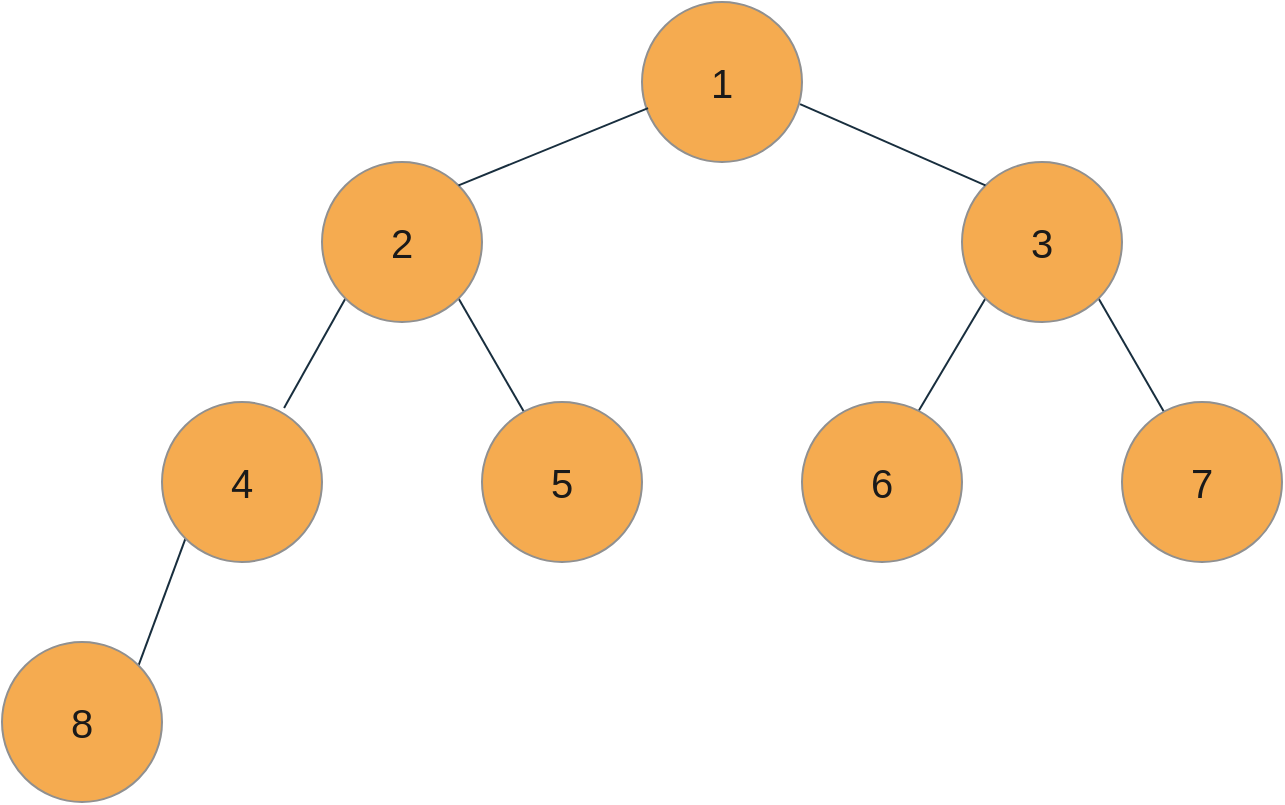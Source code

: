 <mxfile version="27.0.5">
  <diagram name="第 1 页" id="raP9I7w9HJuVn9uI5VcJ">
    <mxGraphModel dx="1234" dy="803" grid="1" gridSize="10" guides="1" tooltips="1" connect="1" arrows="1" fold="1" page="1" pageScale="1" pageWidth="827" pageHeight="1169" math="0" shadow="0">
      <root>
        <mxCell id="0" />
        <mxCell id="1" parent="0" />
        <mxCell id="Lhsv0Yfd5E1QXEF5s4fU-1" value="1" style="ellipse;whiteSpace=wrap;html=1;aspect=fixed;labelBackgroundColor=none;fillColor=#F5AB50;strokeColor=#909090;fontColor=#1A1A1A;fontSize=20;" parent="1" vertex="1">
          <mxGeometry x="360" y="120" width="80" height="80" as="geometry" />
        </mxCell>
        <mxCell id="Lhsv0Yfd5E1QXEF5s4fU-16" style="rounded=0;orthogonalLoop=1;jettySize=auto;html=1;entryX=0.763;entryY=0.038;entryDx=0;entryDy=0;startArrow=none;startFill=0;endArrow=none;labelBackgroundColor=none;fontColor=default;exitX=0;exitY=1;exitDx=0;exitDy=0;entryPerimeter=0;strokeColor=#182E3E;fontSize=20;" parent="1" source="Lhsv0Yfd5E1QXEF5s4fU-2" target="Lhsv0Yfd5E1QXEF5s4fU-4" edge="1">
          <mxGeometry relative="1" as="geometry" />
        </mxCell>
        <mxCell id="Lhsv0Yfd5E1QXEF5s4fU-17" style="rounded=0;orthogonalLoop=1;jettySize=auto;html=1;entryX=0.263;entryY=0.063;entryDx=0;entryDy=0;fontColor=default;startArrow=none;startFill=0;endArrow=none;labelBackgroundColor=none;exitX=1;exitY=1;exitDx=0;exitDy=0;entryPerimeter=0;strokeColor=#182E3E;fontSize=20;" parent="1" source="Lhsv0Yfd5E1QXEF5s4fU-2" target="Lhsv0Yfd5E1QXEF5s4fU-5" edge="1">
          <mxGeometry relative="1" as="geometry" />
        </mxCell>
        <mxCell id="Lhsv0Yfd5E1QXEF5s4fU-2" value="2" style="ellipse;whiteSpace=wrap;html=1;aspect=fixed;labelBackgroundColor=none;fillColor=#F5AB50;strokeColor=#909090;fontColor=#1A1A1A;fontSize=20;" parent="1" vertex="1">
          <mxGeometry x="200" y="200" width="80" height="80" as="geometry" />
        </mxCell>
        <mxCell id="Lhsv0Yfd5E1QXEF5s4fU-18" style="rounded=0;orthogonalLoop=1;jettySize=auto;html=1;entryX=0.725;entryY=0.063;entryDx=0;entryDy=0;fontColor=default;exitX=0;exitY=1;exitDx=0;exitDy=0;startArrow=none;startFill=0;endArrow=none;labelBackgroundColor=none;entryPerimeter=0;strokeColor=#182E3E;fontSize=20;" parent="1" source="Lhsv0Yfd5E1QXEF5s4fU-3" target="Lhsv0Yfd5E1QXEF5s4fU-6" edge="1">
          <mxGeometry relative="1" as="geometry" />
        </mxCell>
        <mxCell id="Lhsv0Yfd5E1QXEF5s4fU-19" style="rounded=0;orthogonalLoop=1;jettySize=auto;html=1;entryX=0.263;entryY=0.063;entryDx=0;entryDy=0;fontColor=default;exitX=1;exitY=1;exitDx=0;exitDy=0;startArrow=none;startFill=0;endArrow=none;labelBackgroundColor=none;entryPerimeter=0;strokeColor=#182E3E;fontSize=20;" parent="1" source="Lhsv0Yfd5E1QXEF5s4fU-3" target="Lhsv0Yfd5E1QXEF5s4fU-7" edge="1">
          <mxGeometry relative="1" as="geometry" />
        </mxCell>
        <mxCell id="Lhsv0Yfd5E1QXEF5s4fU-3" value="3" style="ellipse;whiteSpace=wrap;html=1;aspect=fixed;labelBackgroundColor=none;fillColor=#F5AB50;strokeColor=#909090;fontColor=#1A1A1A;fontSize=20;" parent="1" vertex="1">
          <mxGeometry x="520" y="200" width="80" height="80" as="geometry" />
        </mxCell>
        <mxCell id="a15RRHkdn7nA1BFI75FA-1" style="rounded=0;orthogonalLoop=1;jettySize=auto;html=1;entryX=1;entryY=0;entryDx=0;entryDy=0;exitX=0;exitY=1;exitDx=0;exitDy=0;endArrow=none;startFill=0;labelBackgroundColor=none;strokeColor=#182E3E;fontColor=default;fontSize=20;" parent="1" source="Lhsv0Yfd5E1QXEF5s4fU-4" target="Lhsv0Yfd5E1QXEF5s4fU-9" edge="1">
          <mxGeometry relative="1" as="geometry" />
        </mxCell>
        <mxCell id="Lhsv0Yfd5E1QXEF5s4fU-4" value="4" style="ellipse;whiteSpace=wrap;html=1;aspect=fixed;labelBackgroundColor=none;fillColor=#F5AB50;strokeColor=#909090;fontColor=#1A1A1A;fontSize=20;" parent="1" vertex="1">
          <mxGeometry x="120" y="320" width="80" height="80" as="geometry" />
        </mxCell>
        <mxCell id="Lhsv0Yfd5E1QXEF5s4fU-5" value="5" style="ellipse;whiteSpace=wrap;html=1;aspect=fixed;labelBackgroundColor=none;fillColor=#F5AB50;strokeColor=#909090;fontColor=#1A1A1A;fontSize=20;" parent="1" vertex="1">
          <mxGeometry x="280" y="320" width="80" height="80" as="geometry" />
        </mxCell>
        <mxCell id="Lhsv0Yfd5E1QXEF5s4fU-6" value="6" style="ellipse;whiteSpace=wrap;html=1;aspect=fixed;labelBackgroundColor=none;fillColor=#F5AB50;strokeColor=#909090;fontColor=#1A1A1A;fontSize=20;" parent="1" vertex="1">
          <mxGeometry x="440" y="320" width="80" height="80" as="geometry" />
        </mxCell>
        <mxCell id="Lhsv0Yfd5E1QXEF5s4fU-7" value="7" style="ellipse;whiteSpace=wrap;html=1;aspect=fixed;labelBackgroundColor=none;fillColor=#F5AB50;strokeColor=#909090;fontColor=#1A1A1A;fontSize=20;" parent="1" vertex="1">
          <mxGeometry x="600" y="320" width="80" height="80" as="geometry" />
        </mxCell>
        <mxCell id="Lhsv0Yfd5E1QXEF5s4fU-9" value="8" style="ellipse;whiteSpace=wrap;html=1;aspect=fixed;labelBackgroundColor=none;fillColor=#F5AB50;strokeColor=#909090;fontColor=#1A1A1A;fontSize=20;" parent="1" vertex="1">
          <mxGeometry x="40" y="440" width="80" height="80" as="geometry" />
        </mxCell>
        <mxCell id="Lhsv0Yfd5E1QXEF5s4fU-14" value="" style="endArrow=none;html=1;rounded=0;entryX=0.038;entryY=0.663;entryDx=0;entryDy=0;labelBackgroundColor=none;fontColor=default;exitX=1;exitY=0;exitDx=0;exitDy=0;entryPerimeter=0;strokeColor=#182E3E;fontSize=20;" parent="1" source="Lhsv0Yfd5E1QXEF5s4fU-2" target="Lhsv0Yfd5E1QXEF5s4fU-1" edge="1">
          <mxGeometry width="50" height="50" relative="1" as="geometry">
            <mxPoint x="290" y="180" as="sourcePoint" />
            <mxPoint x="340" y="130" as="targetPoint" />
          </mxGeometry>
        </mxCell>
        <mxCell id="Lhsv0Yfd5E1QXEF5s4fU-15" value="" style="endArrow=none;html=1;rounded=0;entryX=0;entryY=0;entryDx=0;entryDy=0;labelBackgroundColor=none;fontColor=default;exitX=0.988;exitY=0.638;exitDx=0;exitDy=0;exitPerimeter=0;strokeColor=#182E3E;fontSize=20;" parent="1" source="Lhsv0Yfd5E1QXEF5s4fU-1" target="Lhsv0Yfd5E1QXEF5s4fU-3" edge="1">
          <mxGeometry width="50" height="50" relative="1" as="geometry">
            <mxPoint x="400" y="180" as="sourcePoint" />
            <mxPoint x="540" y="110" as="targetPoint" />
          </mxGeometry>
        </mxCell>
      </root>
    </mxGraphModel>
  </diagram>
</mxfile>
